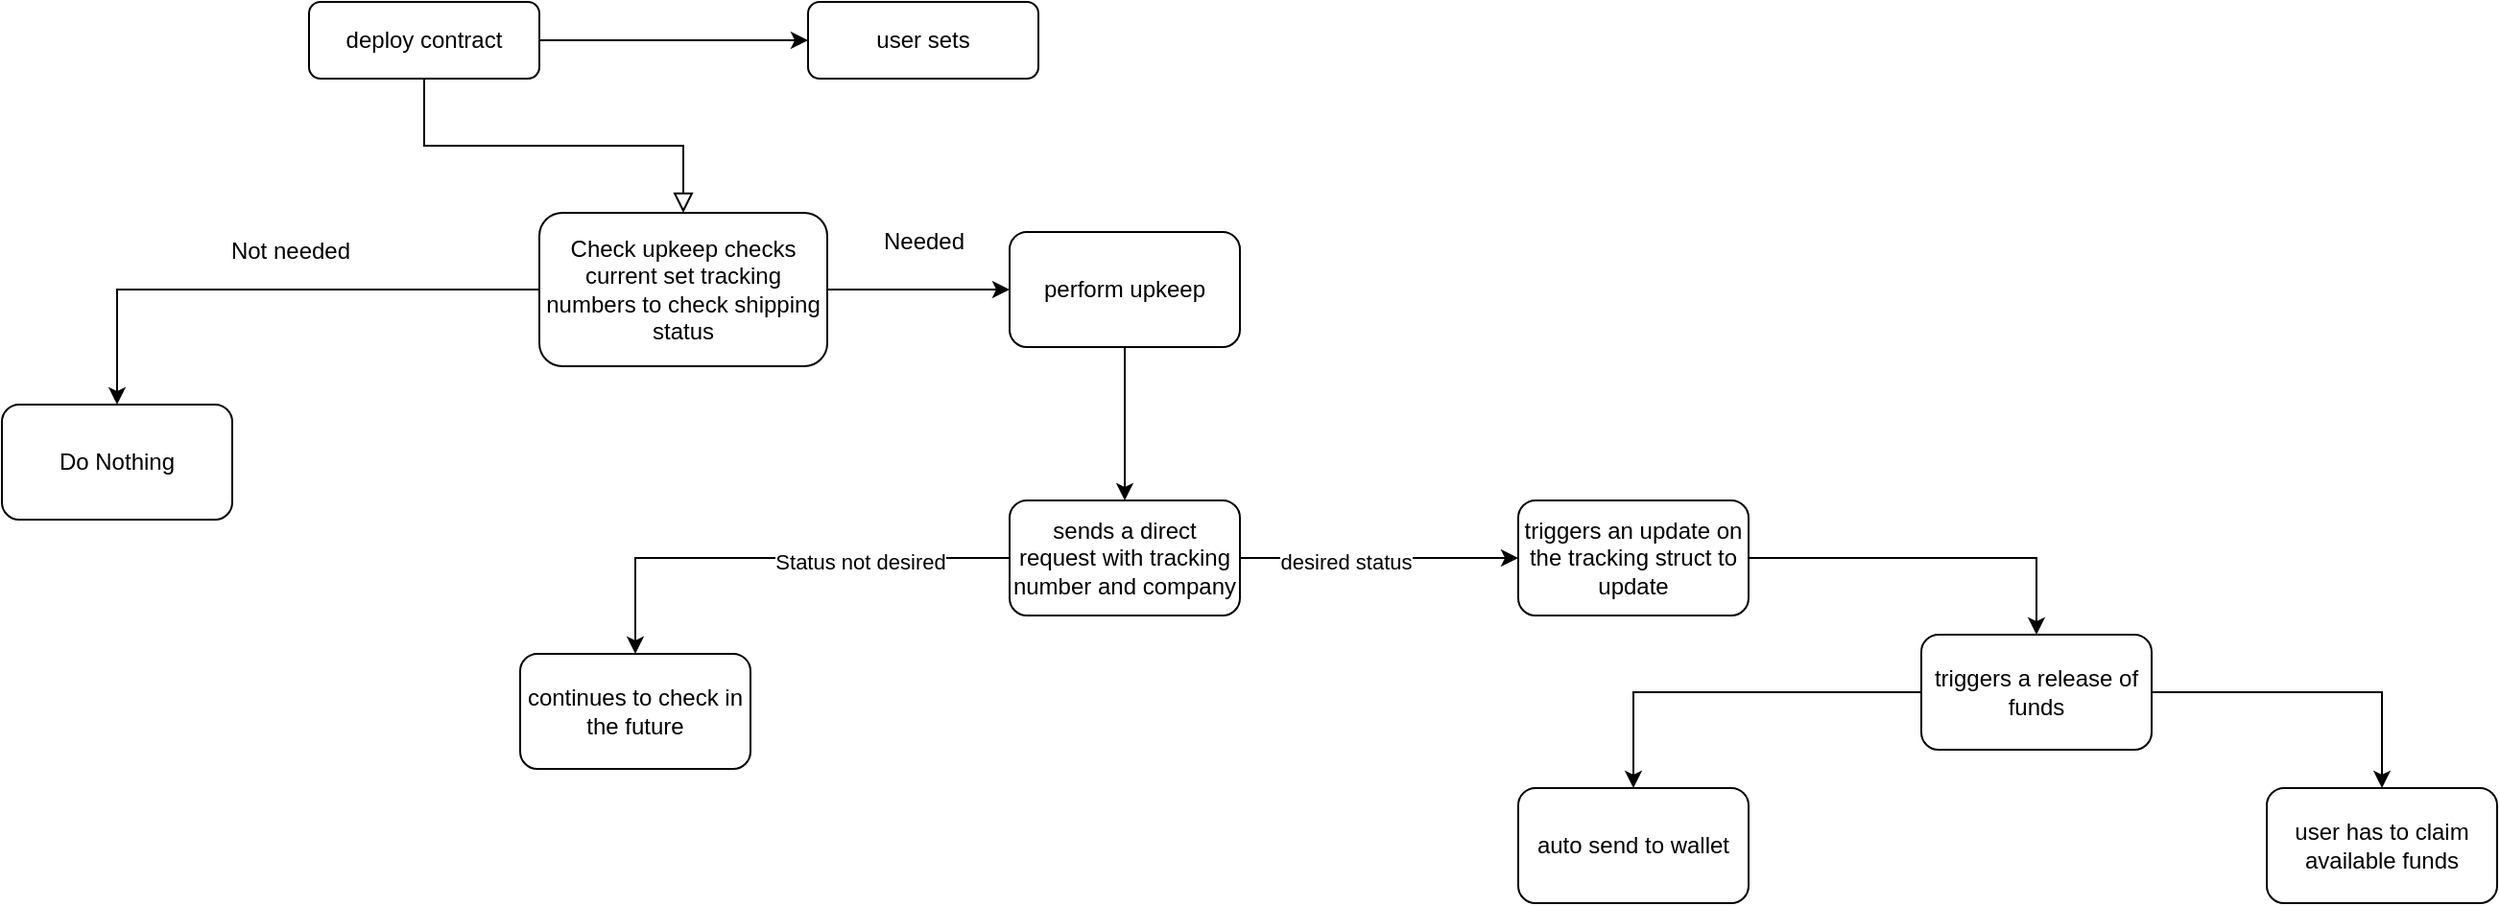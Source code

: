 <mxfile version="20.3.0" type="device"><diagram id="C5RBs43oDa-KdzZeNtuy" name="Page-1"><mxGraphModel dx="2037" dy="635" grid="1" gridSize="10" guides="1" tooltips="1" connect="1" arrows="1" fold="1" page="1" pageScale="1" pageWidth="827" pageHeight="1169" math="0" shadow="0"><root><mxCell id="WIyWlLk6GJQsqaUBKTNV-0"/><mxCell id="WIyWlLk6GJQsqaUBKTNV-1" parent="WIyWlLk6GJQsqaUBKTNV-0"/><mxCell id="WIyWlLk6GJQsqaUBKTNV-2" value="" style="rounded=0;html=1;jettySize=auto;orthogonalLoop=1;fontSize=11;endArrow=block;endFill=0;endSize=8;strokeWidth=1;shadow=0;labelBackgroundColor=none;edgeStyle=orthogonalEdgeStyle;entryX=0.5;entryY=0;entryDx=0;entryDy=0;" parent="WIyWlLk6GJQsqaUBKTNV-1" source="WIyWlLk6GJQsqaUBKTNV-3" target="WIyWlLk6GJQsqaUBKTNV-7" edge="1"><mxGeometry relative="1" as="geometry"><mxPoint x="220" y="170" as="targetPoint"/></mxGeometry></mxCell><mxCell id="qT-7ssuQfXLHU6Ss_j-v-3" value="" style="edgeStyle=orthogonalEdgeStyle;rounded=0;orthogonalLoop=1;jettySize=auto;html=1;" edge="1" parent="WIyWlLk6GJQsqaUBKTNV-1" source="WIyWlLk6GJQsqaUBKTNV-3" target="qT-7ssuQfXLHU6Ss_j-v-2"><mxGeometry relative="1" as="geometry"/></mxCell><mxCell id="WIyWlLk6GJQsqaUBKTNV-3" value="deploy contract" style="rounded=1;whiteSpace=wrap;html=1;fontSize=12;glass=0;strokeWidth=1;shadow=0;" parent="WIyWlLk6GJQsqaUBKTNV-1" vertex="1"><mxGeometry x="40" y="70" width="120" height="40" as="geometry"/></mxCell><mxCell id="qT-7ssuQfXLHU6Ss_j-v-6" value="" style="edgeStyle=orthogonalEdgeStyle;rounded=0;orthogonalLoop=1;jettySize=auto;html=1;" edge="1" parent="WIyWlLk6GJQsqaUBKTNV-1" source="WIyWlLk6GJQsqaUBKTNV-7" target="qT-7ssuQfXLHU6Ss_j-v-5"><mxGeometry relative="1" as="geometry"/></mxCell><mxCell id="qT-7ssuQfXLHU6Ss_j-v-9" value="" style="edgeStyle=orthogonalEdgeStyle;rounded=0;orthogonalLoop=1;jettySize=auto;html=1;" edge="1" parent="WIyWlLk6GJQsqaUBKTNV-1" source="WIyWlLk6GJQsqaUBKTNV-7" target="qT-7ssuQfXLHU6Ss_j-v-8"><mxGeometry relative="1" as="geometry"/></mxCell><mxCell id="WIyWlLk6GJQsqaUBKTNV-7" value="Check upkeep checks current set tracking numbers to check shipping status" style="rounded=1;whiteSpace=wrap;html=1;fontSize=12;glass=0;strokeWidth=1;shadow=0;" parent="WIyWlLk6GJQsqaUBKTNV-1" vertex="1"><mxGeometry x="160" y="180" width="150" height="80" as="geometry"/></mxCell><mxCell id="qT-7ssuQfXLHU6Ss_j-v-2" value="user sets" style="rounded=1;whiteSpace=wrap;html=1;fontSize=12;glass=0;strokeWidth=1;shadow=0;" vertex="1" parent="WIyWlLk6GJQsqaUBKTNV-1"><mxGeometry x="300" y="70" width="120" height="40" as="geometry"/></mxCell><mxCell id="qT-7ssuQfXLHU6Ss_j-v-5" value="Do Nothing" style="whiteSpace=wrap;html=1;rounded=1;glass=0;strokeWidth=1;shadow=0;" vertex="1" parent="WIyWlLk6GJQsqaUBKTNV-1"><mxGeometry x="-120" y="280" width="120" height="60" as="geometry"/></mxCell><mxCell id="qT-7ssuQfXLHU6Ss_j-v-7" value="Not needed" style="text;html=1;align=center;verticalAlign=middle;resizable=0;points=[];autosize=1;strokeColor=none;fillColor=none;" vertex="1" parent="WIyWlLk6GJQsqaUBKTNV-1"><mxGeometry x="-15" y="185" width="90" height="30" as="geometry"/></mxCell><mxCell id="qT-7ssuQfXLHU6Ss_j-v-12" value="" style="edgeStyle=orthogonalEdgeStyle;rounded=0;orthogonalLoop=1;jettySize=auto;html=1;" edge="1" parent="WIyWlLk6GJQsqaUBKTNV-1" source="qT-7ssuQfXLHU6Ss_j-v-8" target="qT-7ssuQfXLHU6Ss_j-v-11"><mxGeometry relative="1" as="geometry"/></mxCell><mxCell id="qT-7ssuQfXLHU6Ss_j-v-8" value="perform upkeep" style="whiteSpace=wrap;html=1;rounded=1;glass=0;strokeWidth=1;shadow=0;" vertex="1" parent="WIyWlLk6GJQsqaUBKTNV-1"><mxGeometry x="405" y="190" width="120" height="60" as="geometry"/></mxCell><mxCell id="qT-7ssuQfXLHU6Ss_j-v-10" value="Needed" style="text;html=1;align=center;verticalAlign=middle;resizable=0;points=[];autosize=1;strokeColor=none;fillColor=none;" vertex="1" parent="WIyWlLk6GJQsqaUBKTNV-1"><mxGeometry x="325" y="180" width="70" height="30" as="geometry"/></mxCell><mxCell id="qT-7ssuQfXLHU6Ss_j-v-14" value="" style="edgeStyle=orthogonalEdgeStyle;rounded=0;orthogonalLoop=1;jettySize=auto;html=1;" edge="1" parent="WIyWlLk6GJQsqaUBKTNV-1" source="qT-7ssuQfXLHU6Ss_j-v-11" target="qT-7ssuQfXLHU6Ss_j-v-13"><mxGeometry relative="1" as="geometry"/></mxCell><mxCell id="qT-7ssuQfXLHU6Ss_j-v-15" value="Status not desired" style="edgeLabel;html=1;align=center;verticalAlign=middle;resizable=0;points=[];" vertex="1" connectable="0" parent="qT-7ssuQfXLHU6Ss_j-v-14"><mxGeometry x="-0.363" y="2" relative="1" as="geometry"><mxPoint as="offset"/></mxGeometry></mxCell><mxCell id="qT-7ssuQfXLHU6Ss_j-v-17" value="" style="edgeStyle=orthogonalEdgeStyle;rounded=0;orthogonalLoop=1;jettySize=auto;html=1;" edge="1" parent="WIyWlLk6GJQsqaUBKTNV-1" source="qT-7ssuQfXLHU6Ss_j-v-11" target="qT-7ssuQfXLHU6Ss_j-v-16"><mxGeometry relative="1" as="geometry"/></mxCell><mxCell id="qT-7ssuQfXLHU6Ss_j-v-18" value="desired status" style="edgeLabel;html=1;align=center;verticalAlign=middle;resizable=0;points=[];" vertex="1" connectable="0" parent="qT-7ssuQfXLHU6Ss_j-v-17"><mxGeometry x="-0.25" y="-2" relative="1" as="geometry"><mxPoint as="offset"/></mxGeometry></mxCell><mxCell id="qT-7ssuQfXLHU6Ss_j-v-11" value="sends a direct request with tracking number and company" style="whiteSpace=wrap;html=1;rounded=1;glass=0;strokeWidth=1;shadow=0;" vertex="1" parent="WIyWlLk6GJQsqaUBKTNV-1"><mxGeometry x="405" y="330" width="120" height="60" as="geometry"/></mxCell><mxCell id="qT-7ssuQfXLHU6Ss_j-v-13" value="continues to check in the future" style="whiteSpace=wrap;html=1;rounded=1;glass=0;strokeWidth=1;shadow=0;" vertex="1" parent="WIyWlLk6GJQsqaUBKTNV-1"><mxGeometry x="150" y="410" width="120" height="60" as="geometry"/></mxCell><mxCell id="qT-7ssuQfXLHU6Ss_j-v-20" value="" style="edgeStyle=orthogonalEdgeStyle;rounded=0;orthogonalLoop=1;jettySize=auto;html=1;" edge="1" parent="WIyWlLk6GJQsqaUBKTNV-1" source="qT-7ssuQfXLHU6Ss_j-v-16" target="qT-7ssuQfXLHU6Ss_j-v-19"><mxGeometry relative="1" as="geometry"/></mxCell><mxCell id="qT-7ssuQfXLHU6Ss_j-v-16" value="triggers an update on the tracking struct to update" style="whiteSpace=wrap;html=1;rounded=1;glass=0;strokeWidth=1;shadow=0;" vertex="1" parent="WIyWlLk6GJQsqaUBKTNV-1"><mxGeometry x="670" y="330" width="120" height="60" as="geometry"/></mxCell><mxCell id="qT-7ssuQfXLHU6Ss_j-v-22" value="" style="edgeStyle=orthogonalEdgeStyle;rounded=0;orthogonalLoop=1;jettySize=auto;html=1;" edge="1" parent="WIyWlLk6GJQsqaUBKTNV-1" source="qT-7ssuQfXLHU6Ss_j-v-19" target="qT-7ssuQfXLHU6Ss_j-v-21"><mxGeometry relative="1" as="geometry"/></mxCell><mxCell id="qT-7ssuQfXLHU6Ss_j-v-24" value="" style="edgeStyle=orthogonalEdgeStyle;rounded=0;orthogonalLoop=1;jettySize=auto;html=1;" edge="1" parent="WIyWlLk6GJQsqaUBKTNV-1" source="qT-7ssuQfXLHU6Ss_j-v-19" target="qT-7ssuQfXLHU6Ss_j-v-23"><mxGeometry relative="1" as="geometry"/></mxCell><mxCell id="qT-7ssuQfXLHU6Ss_j-v-19" value="triggers a release of funds" style="whiteSpace=wrap;html=1;rounded=1;glass=0;strokeWidth=1;shadow=0;" vertex="1" parent="WIyWlLk6GJQsqaUBKTNV-1"><mxGeometry x="880" y="400" width="120" height="60" as="geometry"/></mxCell><mxCell id="qT-7ssuQfXLHU6Ss_j-v-21" value="auto send to wallet" style="whiteSpace=wrap;html=1;rounded=1;glass=0;strokeWidth=1;shadow=0;" vertex="1" parent="WIyWlLk6GJQsqaUBKTNV-1"><mxGeometry x="670" y="480" width="120" height="60" as="geometry"/></mxCell><mxCell id="qT-7ssuQfXLHU6Ss_j-v-23" value="user has to claim available funds" style="whiteSpace=wrap;html=1;rounded=1;glass=0;strokeWidth=1;shadow=0;" vertex="1" parent="WIyWlLk6GJQsqaUBKTNV-1"><mxGeometry x="1060" y="480" width="120" height="60" as="geometry"/></mxCell></root></mxGraphModel></diagram></mxfile>